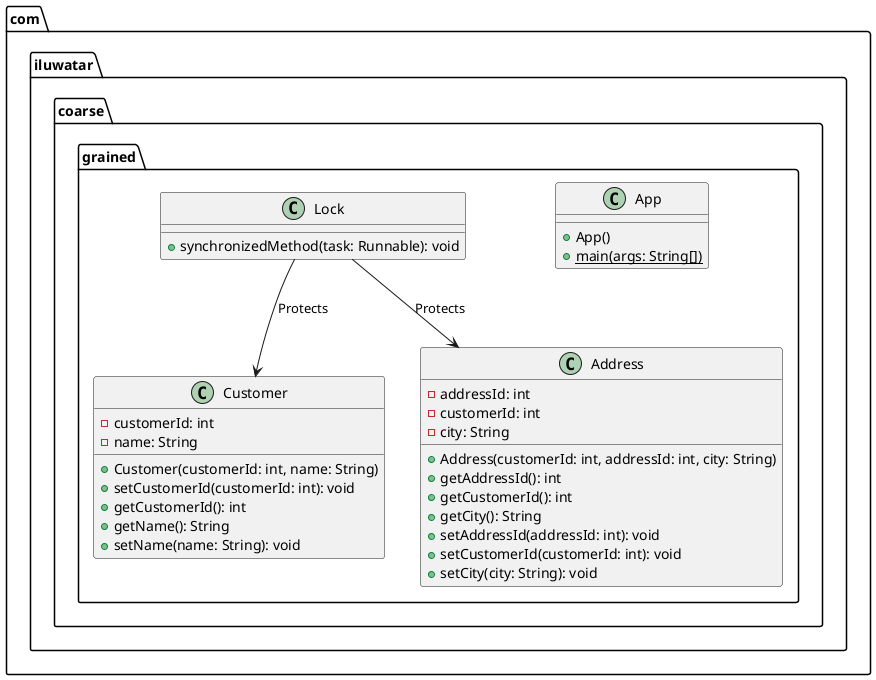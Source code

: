 @startuml
package com.iluwatar.coarse.grained {

  class App {
    + App()
    + main(args: String[]) {static}
  }

  class Lock {
    + synchronizedMethod(task: Runnable): void
  }

  class Customer {
    - customerId: int
    - name: String
    + Customer(customerId: int, name: String)
    + setCustomerId(customerId: int): void
    + getCustomerId(): int
    + getName(): String
    + setName(name: String): void

  }

  class Address {
    - addressId: int
    - customerId: int
    - city: String
    + Address(customerId: int, addressId: int, city: String)
    + getAddressId(): int
    + getCustomerId(): int
    + getCity(): String
    + setAddressId(addressId: int): void
    + setCustomerId(customerId: int): void
    + setCity(city: String): void
  }

  Lock --> Customer : "Protects"
  Lock --> Address : "Protects"

}

@enduml
